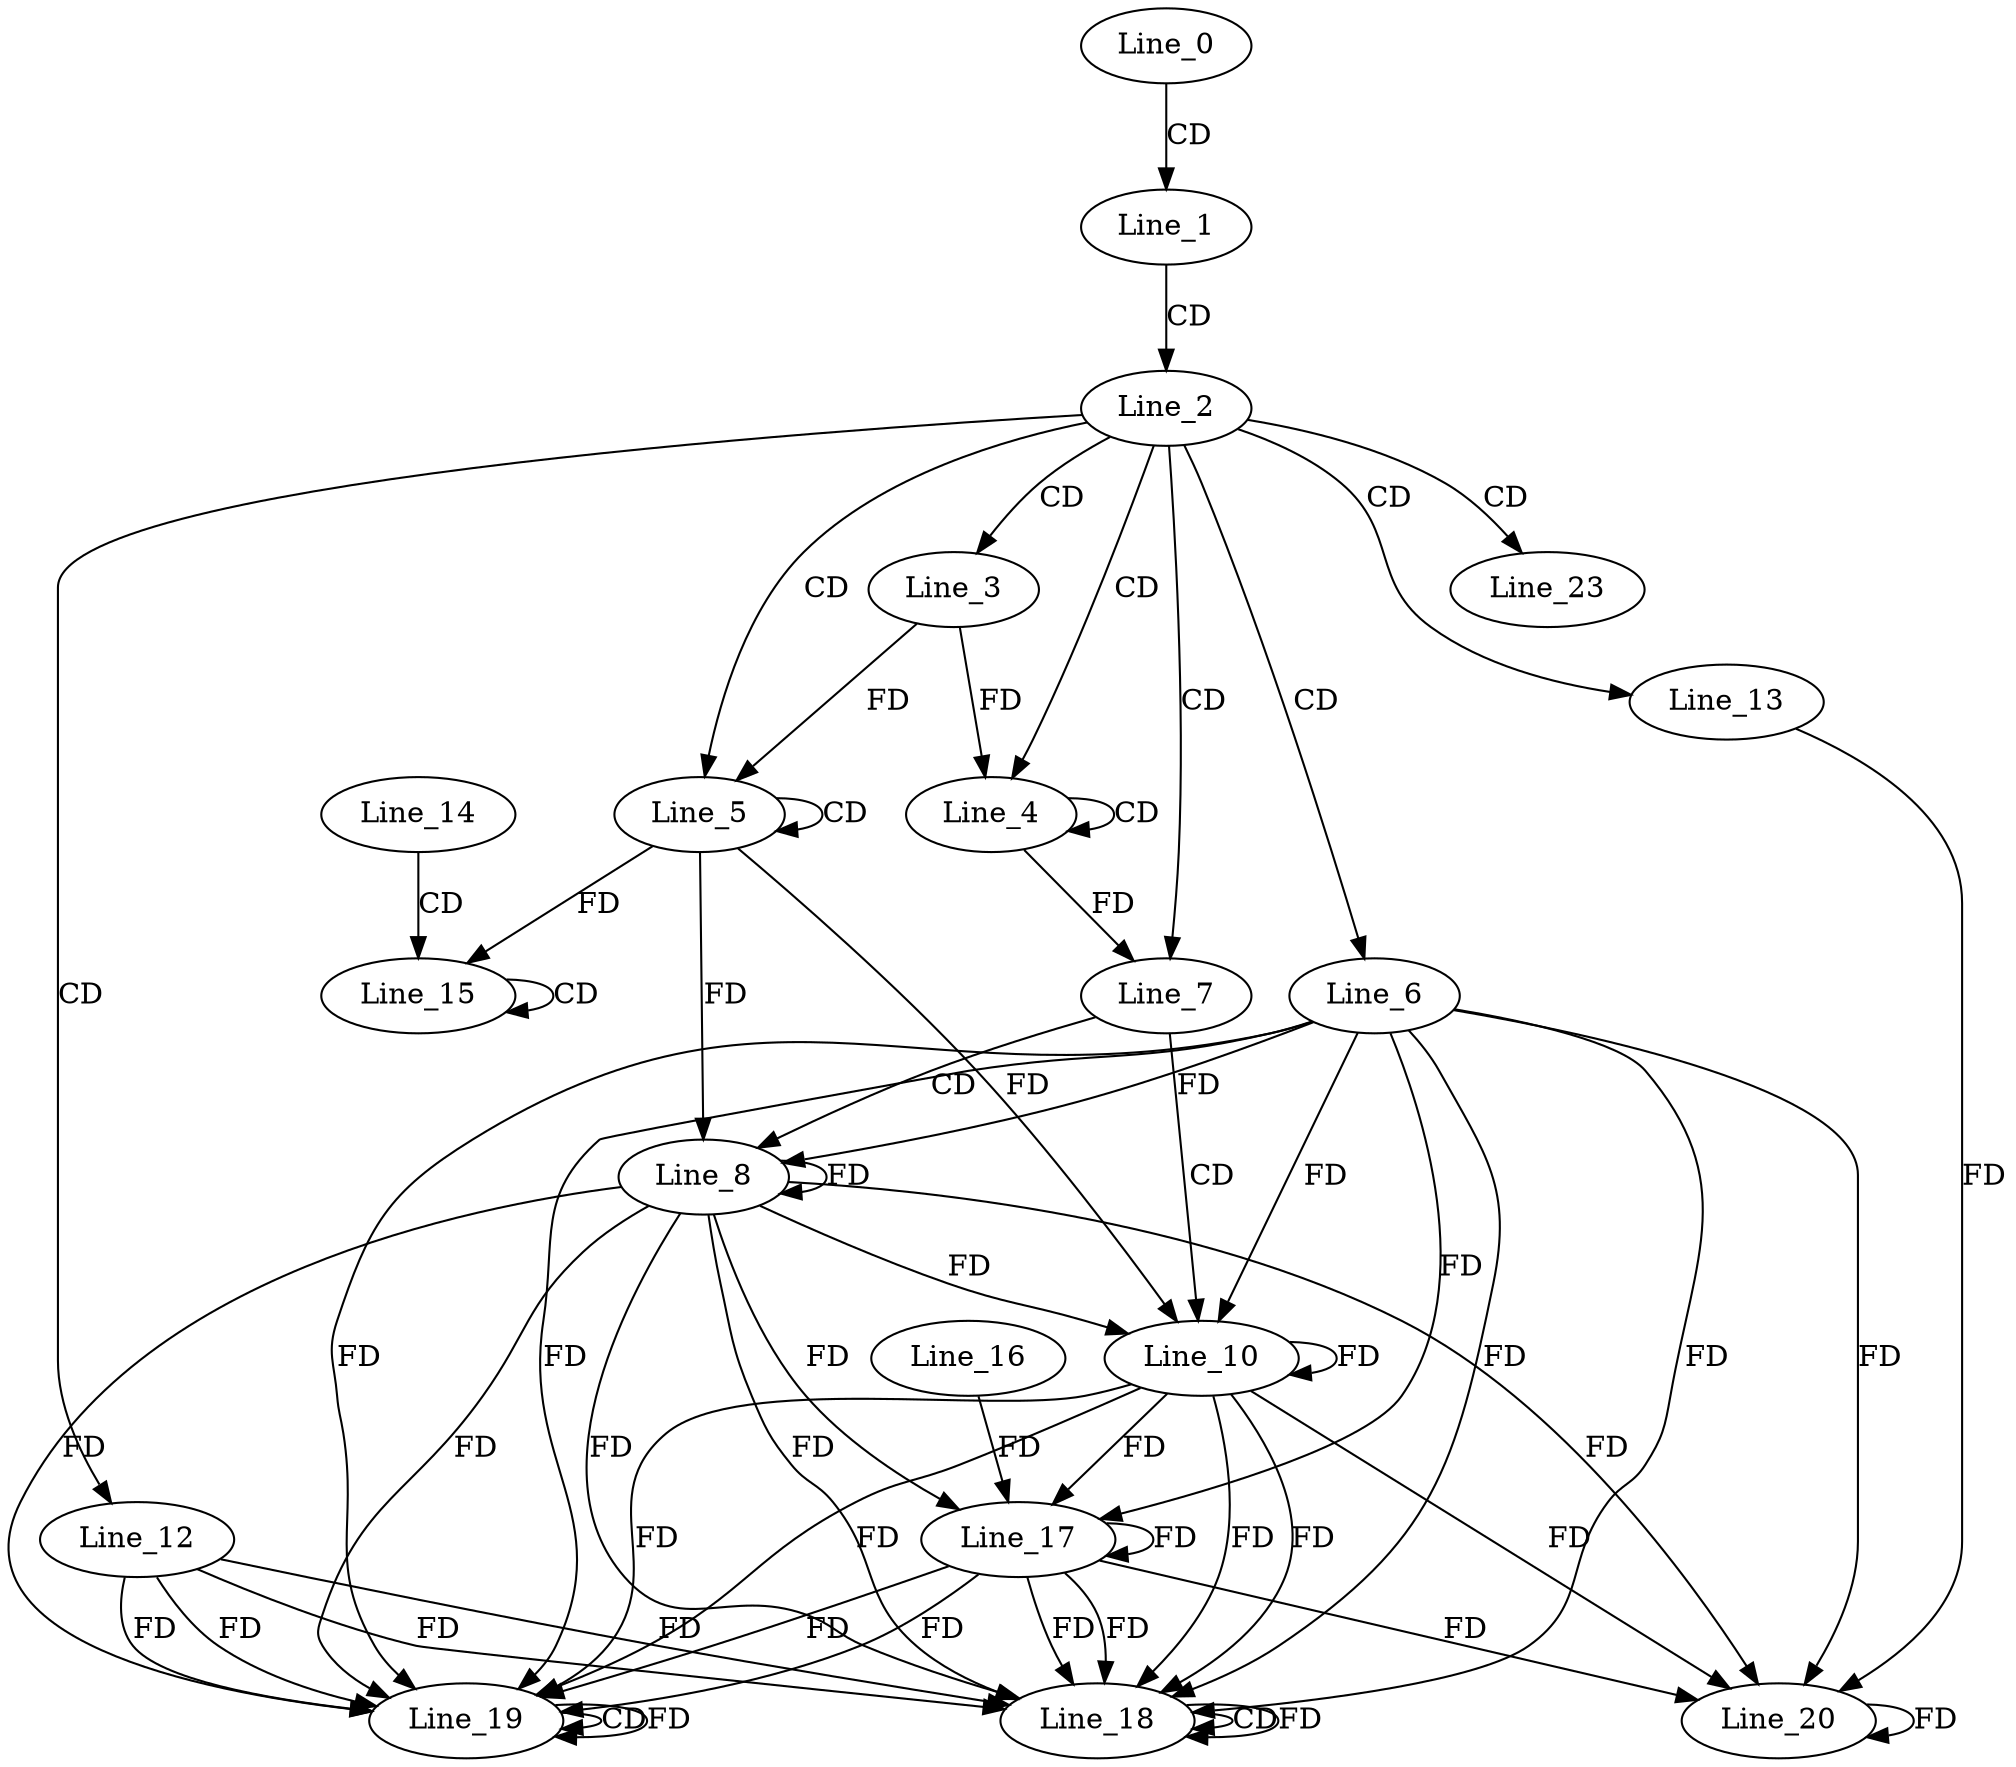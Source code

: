 digraph G {
  Line_0;
  Line_1;
  Line_2;
  Line_3;
  Line_4;
  Line_4;
  Line_4;
  Line_5;
  Line_5;
  Line_6;
  Line_7;
  Line_8;
  Line_8;
  Line_8;
  Line_8;
  Line_10;
  Line_10;
  Line_10;
  Line_12;
  Line_13;
  Line_14;
  Line_15;
  Line_15;
  Line_15;
  Line_15;
  Line_17;
  Line_17;
  Line_16;
  Line_18;
  Line_18;
  Line_19;
  Line_19;
  Line_20;
  Line_23;
  Line_0 -> Line_1 [ label="CD" ];
  Line_1 -> Line_2 [ label="CD" ];
  Line_2 -> Line_3 [ label="CD" ];
  Line_2 -> Line_4 [ label="CD" ];
  Line_4 -> Line_4 [ label="CD" ];
  Line_3 -> Line_4 [ label="FD" ];
  Line_2 -> Line_5 [ label="CD" ];
  Line_5 -> Line_5 [ label="CD" ];
  Line_3 -> Line_5 [ label="FD" ];
  Line_2 -> Line_6 [ label="CD" ];
  Line_2 -> Line_7 [ label="CD" ];
  Line_4 -> Line_7 [ label="FD" ];
  Line_7 -> Line_8 [ label="CD" ];
  Line_6 -> Line_8 [ label="FD" ];
  Line_8 -> Line_8 [ label="FD" ];
  Line_5 -> Line_8 [ label="FD" ];
  Line_7 -> Line_10 [ label="CD" ];
  Line_6 -> Line_10 [ label="FD" ];
  Line_8 -> Line_10 [ label="FD" ];
  Line_10 -> Line_10 [ label="FD" ];
  Line_5 -> Line_10 [ label="FD" ];
  Line_2 -> Line_12 [ label="CD" ];
  Line_2 -> Line_13 [ label="CD" ];
  Line_14 -> Line_15 [ label="CD" ];
  Line_15 -> Line_15 [ label="CD" ];
  Line_5 -> Line_15 [ label="FD" ];
  Line_6 -> Line_17 [ label="FD" ];
  Line_8 -> Line_17 [ label="FD" ];
  Line_10 -> Line_17 [ label="FD" ];
  Line_17 -> Line_17 [ label="FD" ];
  Line_16 -> Line_17 [ label="FD" ];
  Line_6 -> Line_18 [ label="FD" ];
  Line_8 -> Line_18 [ label="FD" ];
  Line_10 -> Line_18 [ label="FD" ];
  Line_17 -> Line_18 [ label="FD" ];
  Line_12 -> Line_18 [ label="FD" ];
  Line_18 -> Line_18 [ label="CD" ];
  Line_12 -> Line_18 [ label="FD" ];
  Line_18 -> Line_18 [ label="FD" ];
  Line_6 -> Line_18 [ label="FD" ];
  Line_8 -> Line_18 [ label="FD" ];
  Line_10 -> Line_18 [ label="FD" ];
  Line_17 -> Line_18 [ label="FD" ];
  Line_6 -> Line_19 [ label="FD" ];
  Line_8 -> Line_19 [ label="FD" ];
  Line_10 -> Line_19 [ label="FD" ];
  Line_17 -> Line_19 [ label="FD" ];
  Line_12 -> Line_19 [ label="FD" ];
  Line_19 -> Line_19 [ label="CD" ];
  Line_12 -> Line_19 [ label="FD" ];
  Line_19 -> Line_19 [ label="FD" ];
  Line_6 -> Line_19 [ label="FD" ];
  Line_8 -> Line_19 [ label="FD" ];
  Line_10 -> Line_19 [ label="FD" ];
  Line_17 -> Line_19 [ label="FD" ];
  Line_13 -> Line_20 [ label="FD" ];
  Line_20 -> Line_20 [ label="FD" ];
  Line_6 -> Line_20 [ label="FD" ];
  Line_8 -> Line_20 [ label="FD" ];
  Line_10 -> Line_20 [ label="FD" ];
  Line_17 -> Line_20 [ label="FD" ];
  Line_2 -> Line_23 [ label="CD" ];
}
